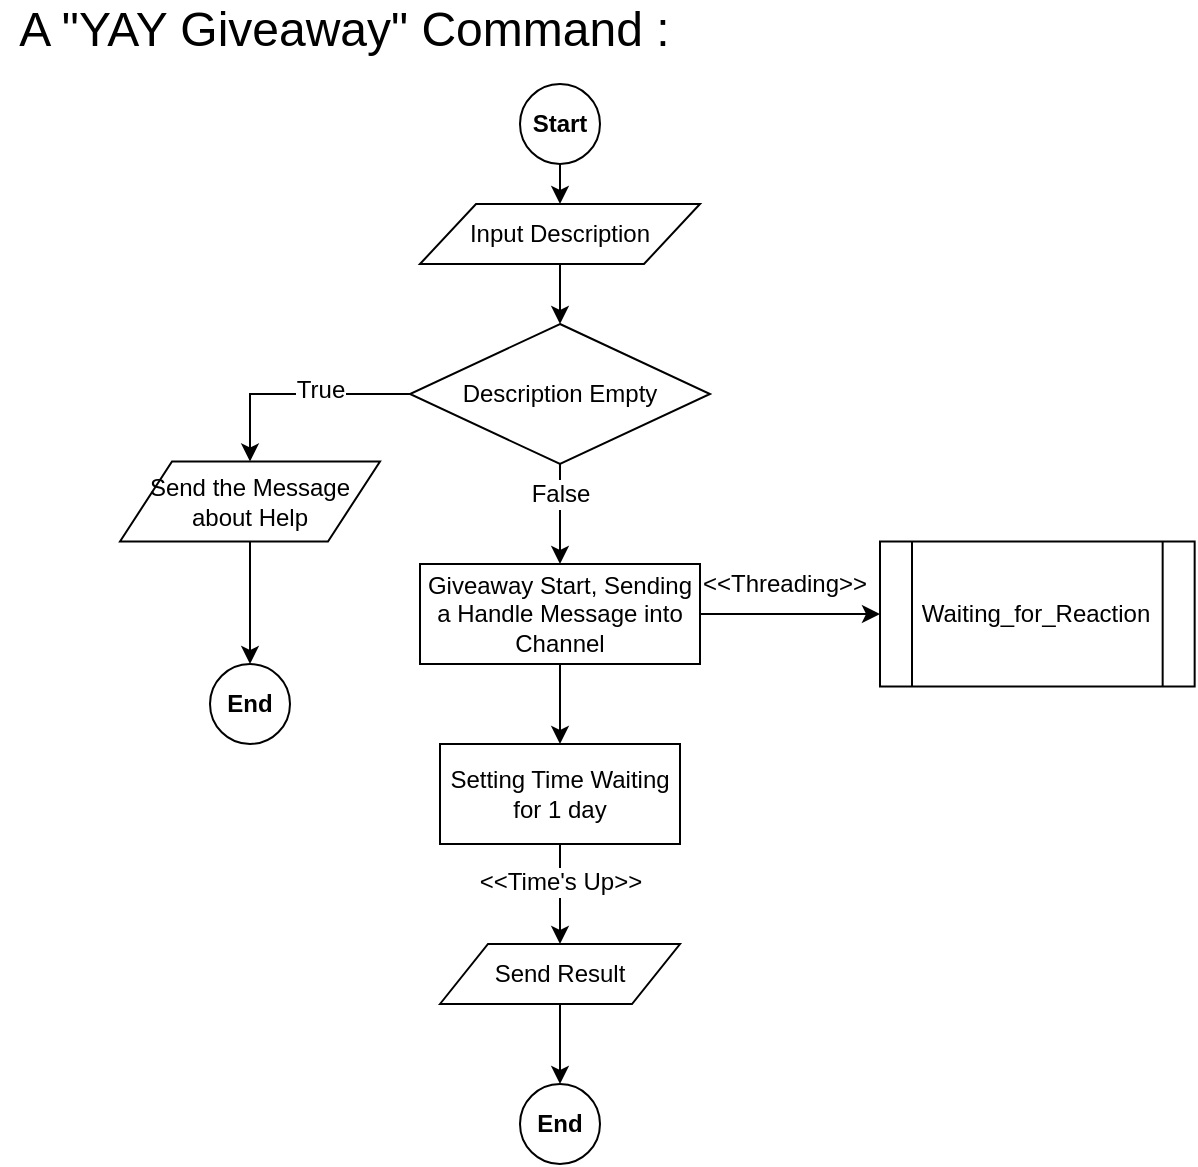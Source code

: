 <mxfile version="12.6.2" type="device"><diagram id="lYf9CUhAqjCx8_Mb6Udo" name="Page-1"><mxGraphModel dx="2114" dy="612" grid="1" gridSize="10" guides="1" tooltips="1" connect="1" arrows="1" fold="1" page="1" pageScale="1" pageWidth="827" pageHeight="1169" math="0" shadow="0"><root><mxCell id="0"/><mxCell id="1" parent="0"/><mxCell id="vOB5toWYMquTYRxDy6DM-5" style="edgeStyle=orthogonalEdgeStyle;rounded=0;orthogonalLoop=1;jettySize=auto;html=1;exitX=0.5;exitY=1;exitDx=0;exitDy=0;entryX=0.5;entryY=0;entryDx=0;entryDy=0;" edge="1" parent="1" source="vOB5toWYMquTYRxDy6DM-1" target="vOB5toWYMquTYRxDy6DM-4"><mxGeometry relative="1" as="geometry"/></mxCell><mxCell id="vOB5toWYMquTYRxDy6DM-1" value="&lt;b&gt;Start&lt;/b&gt;" style="ellipse;whiteSpace=wrap;html=1;aspect=fixed;" vertex="1" parent="1"><mxGeometry x="200" y="80" width="40" height="40" as="geometry"/></mxCell><mxCell id="vOB5toWYMquTYRxDy6DM-3" value="&lt;font style=&quot;font-size: 24px&quot;&gt;A &quot;YAY Giveaway&quot; Command :&amp;nbsp;&lt;/font&gt;" style="text;html=1;align=center;verticalAlign=middle;resizable=0;points=[];autosize=1;" vertex="1" parent="1"><mxGeometry x="-60" y="43" width="350" height="20" as="geometry"/></mxCell><mxCell id="vOB5toWYMquTYRxDy6DM-8" style="edgeStyle=orthogonalEdgeStyle;rounded=0;orthogonalLoop=1;jettySize=auto;html=1;exitX=0.5;exitY=1;exitDx=0;exitDy=0;entryX=0.5;entryY=0;entryDx=0;entryDy=0;" edge="1" parent="1" source="vOB5toWYMquTYRxDy6DM-4" target="vOB5toWYMquTYRxDy6DM-7"><mxGeometry relative="1" as="geometry"/></mxCell><mxCell id="vOB5toWYMquTYRxDy6DM-4" value="Input Description" style="shape=parallelogram;perimeter=parallelogramPerimeter;whiteSpace=wrap;html=1;" vertex="1" parent="1"><mxGeometry x="150" y="140" width="140" height="30" as="geometry"/></mxCell><mxCell id="vOB5toWYMquTYRxDy6DM-9" style="edgeStyle=orthogonalEdgeStyle;rounded=0;orthogonalLoop=1;jettySize=auto;html=1;exitX=0;exitY=0.5;exitDx=0;exitDy=0;entryX=0.5;entryY=0;entryDx=0;entryDy=0;" edge="1" parent="1" source="vOB5toWYMquTYRxDy6DM-7" target="vOB5toWYMquTYRxDy6DM-25"><mxGeometry relative="1" as="geometry"><mxPoint x="80" y="260.0" as="targetPoint"/></mxGeometry></mxCell><mxCell id="vOB5toWYMquTYRxDy6DM-10" value="True" style="text;html=1;align=center;verticalAlign=middle;resizable=0;points=[];labelBackgroundColor=#ffffff;" vertex="1" connectable="0" parent="vOB5toWYMquTYRxDy6DM-9"><mxGeometry x="-0.213" y="-2" relative="1" as="geometry"><mxPoint as="offset"/></mxGeometry></mxCell><mxCell id="vOB5toWYMquTYRxDy6DM-12" style="edgeStyle=orthogonalEdgeStyle;rounded=0;orthogonalLoop=1;jettySize=auto;html=1;exitX=0.5;exitY=1;exitDx=0;exitDy=0;entryX=0.5;entryY=0;entryDx=0;entryDy=0;" edge="1" parent="1" source="vOB5toWYMquTYRxDy6DM-7" target="vOB5toWYMquTYRxDy6DM-16"><mxGeometry relative="1" as="geometry"><mxPoint x="220" y="340" as="targetPoint"/></mxGeometry></mxCell><mxCell id="vOB5toWYMquTYRxDy6DM-13" value="False" style="text;html=1;align=center;verticalAlign=middle;resizable=0;points=[];labelBackgroundColor=#ffffff;" vertex="1" connectable="0" parent="vOB5toWYMquTYRxDy6DM-12"><mxGeometry x="-0.391" relative="1" as="geometry"><mxPoint as="offset"/></mxGeometry></mxCell><mxCell id="vOB5toWYMquTYRxDy6DM-7" value="Description Empty" style="rhombus;whiteSpace=wrap;html=1;" vertex="1" parent="1"><mxGeometry x="145" y="200" width="150" height="70" as="geometry"/></mxCell><mxCell id="vOB5toWYMquTYRxDy6DM-15" style="edgeStyle=orthogonalEdgeStyle;rounded=0;orthogonalLoop=1;jettySize=auto;html=1;exitX=0.5;exitY=1;exitDx=0;exitDy=0;entryX=0.5;entryY=0;entryDx=0;entryDy=0;" edge="1" parent="1" source="vOB5toWYMquTYRxDy6DM-25" target="vOB5toWYMquTYRxDy6DM-14"><mxGeometry relative="1" as="geometry"><mxPoint x="80" y="300" as="sourcePoint"/></mxGeometry></mxCell><mxCell id="vOB5toWYMquTYRxDy6DM-14" value="&lt;b&gt;End&lt;/b&gt;" style="ellipse;whiteSpace=wrap;html=1;aspect=fixed;" vertex="1" parent="1"><mxGeometry x="45" y="370" width="40" height="40" as="geometry"/></mxCell><mxCell id="vOB5toWYMquTYRxDy6DM-18" style="edgeStyle=orthogonalEdgeStyle;rounded=0;orthogonalLoop=1;jettySize=auto;html=1;exitX=1;exitY=0.5;exitDx=0;exitDy=0;entryX=0;entryY=0.5;entryDx=0;entryDy=0;" edge="1" parent="1" source="vOB5toWYMquTYRxDy6DM-16" target="vOB5toWYMquTYRxDy6DM-17"><mxGeometry relative="1" as="geometry"/></mxCell><mxCell id="vOB5toWYMquTYRxDy6DM-19" value="&amp;lt;&amp;lt;Threading&amp;gt;&amp;gt;" style="text;html=1;align=center;verticalAlign=middle;resizable=0;points=[];labelBackgroundColor=#ffffff;" vertex="1" connectable="0" parent="vOB5toWYMquTYRxDy6DM-18"><mxGeometry x="-0.227" y="-2" relative="1" as="geometry"><mxPoint x="7.0" y="-17" as="offset"/></mxGeometry></mxCell><mxCell id="vOB5toWYMquTYRxDy6DM-21" style="edgeStyle=orthogonalEdgeStyle;rounded=0;orthogonalLoop=1;jettySize=auto;html=1;exitX=0.5;exitY=1;exitDx=0;exitDy=0;entryX=0.5;entryY=0;entryDx=0;entryDy=0;" edge="1" parent="1" source="vOB5toWYMquTYRxDy6DM-16" target="vOB5toWYMquTYRxDy6DM-20"><mxGeometry relative="1" as="geometry"/></mxCell><mxCell id="vOB5toWYMquTYRxDy6DM-16" value="Giveaway Start, Sending a Handle Message into Channel" style="rounded=0;whiteSpace=wrap;html=1;" vertex="1" parent="1"><mxGeometry x="150" y="320" width="140" height="50" as="geometry"/></mxCell><mxCell id="vOB5toWYMquTYRxDy6DM-17" value="Waiting_for_Reaction" style="shape=process;whiteSpace=wrap;html=1;backgroundOutline=1;" vertex="1" parent="1"><mxGeometry x="380" y="308.75" width="157.33" height="72.5" as="geometry"/></mxCell><mxCell id="vOB5toWYMquTYRxDy6DM-26" style="edgeStyle=orthogonalEdgeStyle;rounded=0;orthogonalLoop=1;jettySize=auto;html=1;exitX=0.5;exitY=1;exitDx=0;exitDy=0;entryX=0.5;entryY=0;entryDx=0;entryDy=0;" edge="1" parent="1" source="vOB5toWYMquTYRxDy6DM-20" target="vOB5toWYMquTYRxDy6DM-24"><mxGeometry relative="1" as="geometry"><Array as="points"><mxPoint x="220" y="480"/><mxPoint x="220" y="480"/></Array></mxGeometry></mxCell><mxCell id="vOB5toWYMquTYRxDy6DM-27" value="&amp;lt;&amp;lt;Time's Up&amp;gt;&amp;gt;" style="text;html=1;align=center;verticalAlign=middle;resizable=0;points=[];labelBackgroundColor=#ffffff;" vertex="1" connectable="0" parent="vOB5toWYMquTYRxDy6DM-26"><mxGeometry x="-0.238" relative="1" as="geometry"><mxPoint as="offset"/></mxGeometry></mxCell><mxCell id="vOB5toWYMquTYRxDy6DM-20" value="Setting Time Waiting for 1 day" style="rounded=0;whiteSpace=wrap;html=1;" vertex="1" parent="1"><mxGeometry x="160" y="410" width="120" height="50" as="geometry"/></mxCell><mxCell id="vOB5toWYMquTYRxDy6DM-29" style="edgeStyle=orthogonalEdgeStyle;rounded=0;orthogonalLoop=1;jettySize=auto;html=1;exitX=0.5;exitY=1;exitDx=0;exitDy=0;entryX=0.5;entryY=0;entryDx=0;entryDy=0;" edge="1" parent="1" source="vOB5toWYMquTYRxDy6DM-24" target="vOB5toWYMquTYRxDy6DM-28"><mxGeometry relative="1" as="geometry"/></mxCell><mxCell id="vOB5toWYMquTYRxDy6DM-24" value="Send Result" style="shape=parallelogram;perimeter=parallelogramPerimeter;whiteSpace=wrap;html=1;" vertex="1" parent="1"><mxGeometry x="160" y="510" width="120" height="30" as="geometry"/></mxCell><mxCell id="vOB5toWYMquTYRxDy6DM-25" value="Send the Message about Help" style="shape=parallelogram;perimeter=parallelogramPerimeter;whiteSpace=wrap;html=1;" vertex="1" parent="1"><mxGeometry y="268.75" width="130" height="40" as="geometry"/></mxCell><mxCell id="vOB5toWYMquTYRxDy6DM-28" value="&lt;b&gt;End&lt;/b&gt;" style="ellipse;whiteSpace=wrap;html=1;aspect=fixed;" vertex="1" parent="1"><mxGeometry x="200" y="580" width="40" height="40" as="geometry"/></mxCell></root></mxGraphModel></diagram></mxfile>